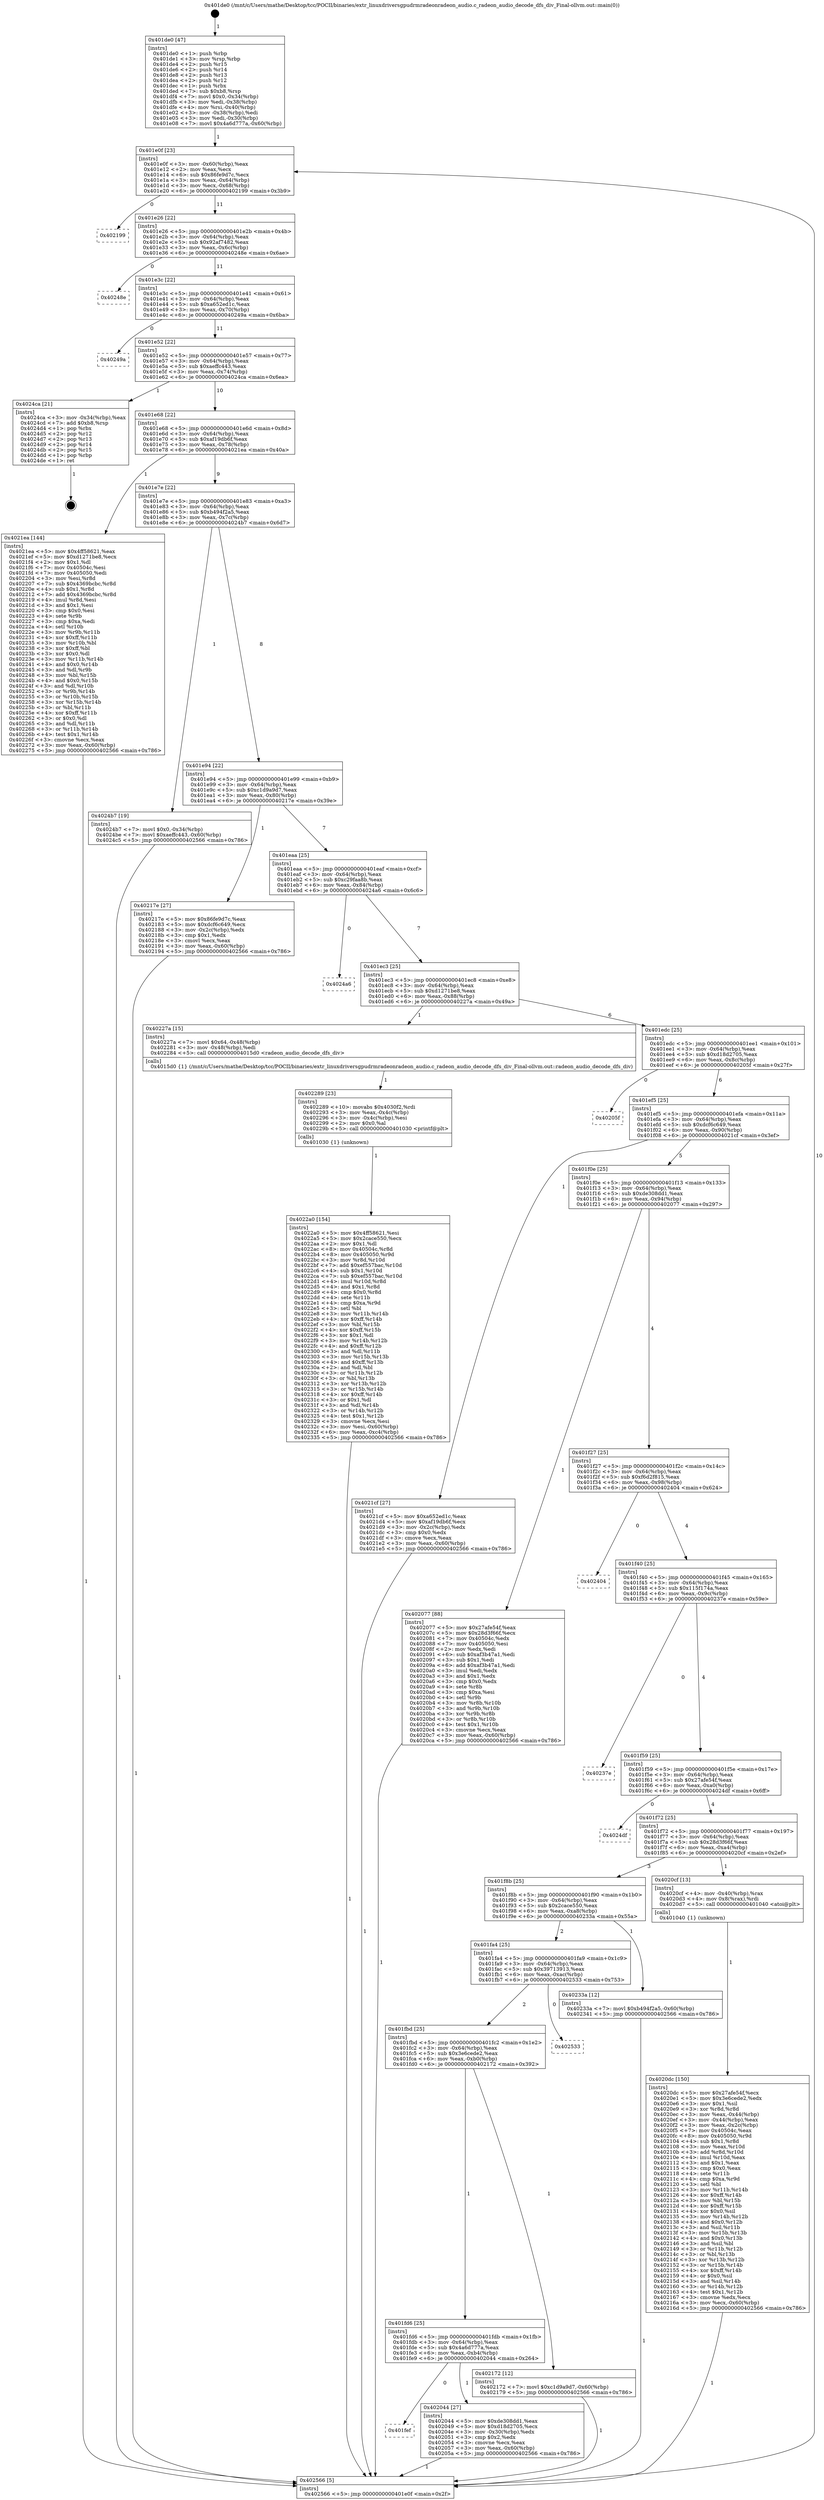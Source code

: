digraph "0x401de0" {
  label = "0x401de0 (/mnt/c/Users/mathe/Desktop/tcc/POCII/binaries/extr_linuxdriversgpudrmradeonradeon_audio.c_radeon_audio_decode_dfs_div_Final-ollvm.out::main(0))"
  labelloc = "t"
  node[shape=record]

  Entry [label="",width=0.3,height=0.3,shape=circle,fillcolor=black,style=filled]
  "0x401e0f" [label="{
     0x401e0f [23]\l
     | [instrs]\l
     &nbsp;&nbsp;0x401e0f \<+3\>: mov -0x60(%rbp),%eax\l
     &nbsp;&nbsp;0x401e12 \<+2\>: mov %eax,%ecx\l
     &nbsp;&nbsp;0x401e14 \<+6\>: sub $0x86fe9d7c,%ecx\l
     &nbsp;&nbsp;0x401e1a \<+3\>: mov %eax,-0x64(%rbp)\l
     &nbsp;&nbsp;0x401e1d \<+3\>: mov %ecx,-0x68(%rbp)\l
     &nbsp;&nbsp;0x401e20 \<+6\>: je 0000000000402199 \<main+0x3b9\>\l
  }"]
  "0x402199" [label="{
     0x402199\l
  }", style=dashed]
  "0x401e26" [label="{
     0x401e26 [22]\l
     | [instrs]\l
     &nbsp;&nbsp;0x401e26 \<+5\>: jmp 0000000000401e2b \<main+0x4b\>\l
     &nbsp;&nbsp;0x401e2b \<+3\>: mov -0x64(%rbp),%eax\l
     &nbsp;&nbsp;0x401e2e \<+5\>: sub $0x92af7482,%eax\l
     &nbsp;&nbsp;0x401e33 \<+3\>: mov %eax,-0x6c(%rbp)\l
     &nbsp;&nbsp;0x401e36 \<+6\>: je 000000000040248e \<main+0x6ae\>\l
  }"]
  Exit [label="",width=0.3,height=0.3,shape=circle,fillcolor=black,style=filled,peripheries=2]
  "0x40248e" [label="{
     0x40248e\l
  }", style=dashed]
  "0x401e3c" [label="{
     0x401e3c [22]\l
     | [instrs]\l
     &nbsp;&nbsp;0x401e3c \<+5\>: jmp 0000000000401e41 \<main+0x61\>\l
     &nbsp;&nbsp;0x401e41 \<+3\>: mov -0x64(%rbp),%eax\l
     &nbsp;&nbsp;0x401e44 \<+5\>: sub $0xa652ed1c,%eax\l
     &nbsp;&nbsp;0x401e49 \<+3\>: mov %eax,-0x70(%rbp)\l
     &nbsp;&nbsp;0x401e4c \<+6\>: je 000000000040249a \<main+0x6ba\>\l
  }"]
  "0x4022a0" [label="{
     0x4022a0 [154]\l
     | [instrs]\l
     &nbsp;&nbsp;0x4022a0 \<+5\>: mov $0x4ff58621,%esi\l
     &nbsp;&nbsp;0x4022a5 \<+5\>: mov $0x2cace550,%ecx\l
     &nbsp;&nbsp;0x4022aa \<+2\>: mov $0x1,%dl\l
     &nbsp;&nbsp;0x4022ac \<+8\>: mov 0x40504c,%r8d\l
     &nbsp;&nbsp;0x4022b4 \<+8\>: mov 0x405050,%r9d\l
     &nbsp;&nbsp;0x4022bc \<+3\>: mov %r8d,%r10d\l
     &nbsp;&nbsp;0x4022bf \<+7\>: add $0xef557bac,%r10d\l
     &nbsp;&nbsp;0x4022c6 \<+4\>: sub $0x1,%r10d\l
     &nbsp;&nbsp;0x4022ca \<+7\>: sub $0xef557bac,%r10d\l
     &nbsp;&nbsp;0x4022d1 \<+4\>: imul %r10d,%r8d\l
     &nbsp;&nbsp;0x4022d5 \<+4\>: and $0x1,%r8d\l
     &nbsp;&nbsp;0x4022d9 \<+4\>: cmp $0x0,%r8d\l
     &nbsp;&nbsp;0x4022dd \<+4\>: sete %r11b\l
     &nbsp;&nbsp;0x4022e1 \<+4\>: cmp $0xa,%r9d\l
     &nbsp;&nbsp;0x4022e5 \<+3\>: setl %bl\l
     &nbsp;&nbsp;0x4022e8 \<+3\>: mov %r11b,%r14b\l
     &nbsp;&nbsp;0x4022eb \<+4\>: xor $0xff,%r14b\l
     &nbsp;&nbsp;0x4022ef \<+3\>: mov %bl,%r15b\l
     &nbsp;&nbsp;0x4022f2 \<+4\>: xor $0xff,%r15b\l
     &nbsp;&nbsp;0x4022f6 \<+3\>: xor $0x1,%dl\l
     &nbsp;&nbsp;0x4022f9 \<+3\>: mov %r14b,%r12b\l
     &nbsp;&nbsp;0x4022fc \<+4\>: and $0xff,%r12b\l
     &nbsp;&nbsp;0x402300 \<+3\>: and %dl,%r11b\l
     &nbsp;&nbsp;0x402303 \<+3\>: mov %r15b,%r13b\l
     &nbsp;&nbsp;0x402306 \<+4\>: and $0xff,%r13b\l
     &nbsp;&nbsp;0x40230a \<+2\>: and %dl,%bl\l
     &nbsp;&nbsp;0x40230c \<+3\>: or %r11b,%r12b\l
     &nbsp;&nbsp;0x40230f \<+3\>: or %bl,%r13b\l
     &nbsp;&nbsp;0x402312 \<+3\>: xor %r13b,%r12b\l
     &nbsp;&nbsp;0x402315 \<+3\>: or %r15b,%r14b\l
     &nbsp;&nbsp;0x402318 \<+4\>: xor $0xff,%r14b\l
     &nbsp;&nbsp;0x40231c \<+3\>: or $0x1,%dl\l
     &nbsp;&nbsp;0x40231f \<+3\>: and %dl,%r14b\l
     &nbsp;&nbsp;0x402322 \<+3\>: or %r14b,%r12b\l
     &nbsp;&nbsp;0x402325 \<+4\>: test $0x1,%r12b\l
     &nbsp;&nbsp;0x402329 \<+3\>: cmovne %ecx,%esi\l
     &nbsp;&nbsp;0x40232c \<+3\>: mov %esi,-0x60(%rbp)\l
     &nbsp;&nbsp;0x40232f \<+6\>: mov %eax,-0xc4(%rbp)\l
     &nbsp;&nbsp;0x402335 \<+5\>: jmp 0000000000402566 \<main+0x786\>\l
  }"]
  "0x40249a" [label="{
     0x40249a\l
  }", style=dashed]
  "0x401e52" [label="{
     0x401e52 [22]\l
     | [instrs]\l
     &nbsp;&nbsp;0x401e52 \<+5\>: jmp 0000000000401e57 \<main+0x77\>\l
     &nbsp;&nbsp;0x401e57 \<+3\>: mov -0x64(%rbp),%eax\l
     &nbsp;&nbsp;0x401e5a \<+5\>: sub $0xaeffc443,%eax\l
     &nbsp;&nbsp;0x401e5f \<+3\>: mov %eax,-0x74(%rbp)\l
     &nbsp;&nbsp;0x401e62 \<+6\>: je 00000000004024ca \<main+0x6ea\>\l
  }"]
  "0x402289" [label="{
     0x402289 [23]\l
     | [instrs]\l
     &nbsp;&nbsp;0x402289 \<+10\>: movabs $0x4030f2,%rdi\l
     &nbsp;&nbsp;0x402293 \<+3\>: mov %eax,-0x4c(%rbp)\l
     &nbsp;&nbsp;0x402296 \<+3\>: mov -0x4c(%rbp),%esi\l
     &nbsp;&nbsp;0x402299 \<+2\>: mov $0x0,%al\l
     &nbsp;&nbsp;0x40229b \<+5\>: call 0000000000401030 \<printf@plt\>\l
     | [calls]\l
     &nbsp;&nbsp;0x401030 \{1\} (unknown)\l
  }"]
  "0x4024ca" [label="{
     0x4024ca [21]\l
     | [instrs]\l
     &nbsp;&nbsp;0x4024ca \<+3\>: mov -0x34(%rbp),%eax\l
     &nbsp;&nbsp;0x4024cd \<+7\>: add $0xb8,%rsp\l
     &nbsp;&nbsp;0x4024d4 \<+1\>: pop %rbx\l
     &nbsp;&nbsp;0x4024d5 \<+2\>: pop %r12\l
     &nbsp;&nbsp;0x4024d7 \<+2\>: pop %r13\l
     &nbsp;&nbsp;0x4024d9 \<+2\>: pop %r14\l
     &nbsp;&nbsp;0x4024db \<+2\>: pop %r15\l
     &nbsp;&nbsp;0x4024dd \<+1\>: pop %rbp\l
     &nbsp;&nbsp;0x4024de \<+1\>: ret\l
  }"]
  "0x401e68" [label="{
     0x401e68 [22]\l
     | [instrs]\l
     &nbsp;&nbsp;0x401e68 \<+5\>: jmp 0000000000401e6d \<main+0x8d\>\l
     &nbsp;&nbsp;0x401e6d \<+3\>: mov -0x64(%rbp),%eax\l
     &nbsp;&nbsp;0x401e70 \<+5\>: sub $0xaf19db6f,%eax\l
     &nbsp;&nbsp;0x401e75 \<+3\>: mov %eax,-0x78(%rbp)\l
     &nbsp;&nbsp;0x401e78 \<+6\>: je 00000000004021ea \<main+0x40a\>\l
  }"]
  "0x4020dc" [label="{
     0x4020dc [150]\l
     | [instrs]\l
     &nbsp;&nbsp;0x4020dc \<+5\>: mov $0x27afe54f,%ecx\l
     &nbsp;&nbsp;0x4020e1 \<+5\>: mov $0x3e6cede2,%edx\l
     &nbsp;&nbsp;0x4020e6 \<+3\>: mov $0x1,%sil\l
     &nbsp;&nbsp;0x4020e9 \<+3\>: xor %r8d,%r8d\l
     &nbsp;&nbsp;0x4020ec \<+3\>: mov %eax,-0x44(%rbp)\l
     &nbsp;&nbsp;0x4020ef \<+3\>: mov -0x44(%rbp),%eax\l
     &nbsp;&nbsp;0x4020f2 \<+3\>: mov %eax,-0x2c(%rbp)\l
     &nbsp;&nbsp;0x4020f5 \<+7\>: mov 0x40504c,%eax\l
     &nbsp;&nbsp;0x4020fc \<+8\>: mov 0x405050,%r9d\l
     &nbsp;&nbsp;0x402104 \<+4\>: sub $0x1,%r8d\l
     &nbsp;&nbsp;0x402108 \<+3\>: mov %eax,%r10d\l
     &nbsp;&nbsp;0x40210b \<+3\>: add %r8d,%r10d\l
     &nbsp;&nbsp;0x40210e \<+4\>: imul %r10d,%eax\l
     &nbsp;&nbsp;0x402112 \<+3\>: and $0x1,%eax\l
     &nbsp;&nbsp;0x402115 \<+3\>: cmp $0x0,%eax\l
     &nbsp;&nbsp;0x402118 \<+4\>: sete %r11b\l
     &nbsp;&nbsp;0x40211c \<+4\>: cmp $0xa,%r9d\l
     &nbsp;&nbsp;0x402120 \<+3\>: setl %bl\l
     &nbsp;&nbsp;0x402123 \<+3\>: mov %r11b,%r14b\l
     &nbsp;&nbsp;0x402126 \<+4\>: xor $0xff,%r14b\l
     &nbsp;&nbsp;0x40212a \<+3\>: mov %bl,%r15b\l
     &nbsp;&nbsp;0x40212d \<+4\>: xor $0xff,%r15b\l
     &nbsp;&nbsp;0x402131 \<+4\>: xor $0x0,%sil\l
     &nbsp;&nbsp;0x402135 \<+3\>: mov %r14b,%r12b\l
     &nbsp;&nbsp;0x402138 \<+4\>: and $0x0,%r12b\l
     &nbsp;&nbsp;0x40213c \<+3\>: and %sil,%r11b\l
     &nbsp;&nbsp;0x40213f \<+3\>: mov %r15b,%r13b\l
     &nbsp;&nbsp;0x402142 \<+4\>: and $0x0,%r13b\l
     &nbsp;&nbsp;0x402146 \<+3\>: and %sil,%bl\l
     &nbsp;&nbsp;0x402149 \<+3\>: or %r11b,%r12b\l
     &nbsp;&nbsp;0x40214c \<+3\>: or %bl,%r13b\l
     &nbsp;&nbsp;0x40214f \<+3\>: xor %r13b,%r12b\l
     &nbsp;&nbsp;0x402152 \<+3\>: or %r15b,%r14b\l
     &nbsp;&nbsp;0x402155 \<+4\>: xor $0xff,%r14b\l
     &nbsp;&nbsp;0x402159 \<+4\>: or $0x0,%sil\l
     &nbsp;&nbsp;0x40215d \<+3\>: and %sil,%r14b\l
     &nbsp;&nbsp;0x402160 \<+3\>: or %r14b,%r12b\l
     &nbsp;&nbsp;0x402163 \<+4\>: test $0x1,%r12b\l
     &nbsp;&nbsp;0x402167 \<+3\>: cmovne %edx,%ecx\l
     &nbsp;&nbsp;0x40216a \<+3\>: mov %ecx,-0x60(%rbp)\l
     &nbsp;&nbsp;0x40216d \<+5\>: jmp 0000000000402566 \<main+0x786\>\l
  }"]
  "0x4021ea" [label="{
     0x4021ea [144]\l
     | [instrs]\l
     &nbsp;&nbsp;0x4021ea \<+5\>: mov $0x4ff58621,%eax\l
     &nbsp;&nbsp;0x4021ef \<+5\>: mov $0xd1271be8,%ecx\l
     &nbsp;&nbsp;0x4021f4 \<+2\>: mov $0x1,%dl\l
     &nbsp;&nbsp;0x4021f6 \<+7\>: mov 0x40504c,%esi\l
     &nbsp;&nbsp;0x4021fd \<+7\>: mov 0x405050,%edi\l
     &nbsp;&nbsp;0x402204 \<+3\>: mov %esi,%r8d\l
     &nbsp;&nbsp;0x402207 \<+7\>: sub $0x4369bcbc,%r8d\l
     &nbsp;&nbsp;0x40220e \<+4\>: sub $0x1,%r8d\l
     &nbsp;&nbsp;0x402212 \<+7\>: add $0x4369bcbc,%r8d\l
     &nbsp;&nbsp;0x402219 \<+4\>: imul %r8d,%esi\l
     &nbsp;&nbsp;0x40221d \<+3\>: and $0x1,%esi\l
     &nbsp;&nbsp;0x402220 \<+3\>: cmp $0x0,%esi\l
     &nbsp;&nbsp;0x402223 \<+4\>: sete %r9b\l
     &nbsp;&nbsp;0x402227 \<+3\>: cmp $0xa,%edi\l
     &nbsp;&nbsp;0x40222a \<+4\>: setl %r10b\l
     &nbsp;&nbsp;0x40222e \<+3\>: mov %r9b,%r11b\l
     &nbsp;&nbsp;0x402231 \<+4\>: xor $0xff,%r11b\l
     &nbsp;&nbsp;0x402235 \<+3\>: mov %r10b,%bl\l
     &nbsp;&nbsp;0x402238 \<+3\>: xor $0xff,%bl\l
     &nbsp;&nbsp;0x40223b \<+3\>: xor $0x0,%dl\l
     &nbsp;&nbsp;0x40223e \<+3\>: mov %r11b,%r14b\l
     &nbsp;&nbsp;0x402241 \<+4\>: and $0x0,%r14b\l
     &nbsp;&nbsp;0x402245 \<+3\>: and %dl,%r9b\l
     &nbsp;&nbsp;0x402248 \<+3\>: mov %bl,%r15b\l
     &nbsp;&nbsp;0x40224b \<+4\>: and $0x0,%r15b\l
     &nbsp;&nbsp;0x40224f \<+3\>: and %dl,%r10b\l
     &nbsp;&nbsp;0x402252 \<+3\>: or %r9b,%r14b\l
     &nbsp;&nbsp;0x402255 \<+3\>: or %r10b,%r15b\l
     &nbsp;&nbsp;0x402258 \<+3\>: xor %r15b,%r14b\l
     &nbsp;&nbsp;0x40225b \<+3\>: or %bl,%r11b\l
     &nbsp;&nbsp;0x40225e \<+4\>: xor $0xff,%r11b\l
     &nbsp;&nbsp;0x402262 \<+3\>: or $0x0,%dl\l
     &nbsp;&nbsp;0x402265 \<+3\>: and %dl,%r11b\l
     &nbsp;&nbsp;0x402268 \<+3\>: or %r11b,%r14b\l
     &nbsp;&nbsp;0x40226b \<+4\>: test $0x1,%r14b\l
     &nbsp;&nbsp;0x40226f \<+3\>: cmovne %ecx,%eax\l
     &nbsp;&nbsp;0x402272 \<+3\>: mov %eax,-0x60(%rbp)\l
     &nbsp;&nbsp;0x402275 \<+5\>: jmp 0000000000402566 \<main+0x786\>\l
  }"]
  "0x401e7e" [label="{
     0x401e7e [22]\l
     | [instrs]\l
     &nbsp;&nbsp;0x401e7e \<+5\>: jmp 0000000000401e83 \<main+0xa3\>\l
     &nbsp;&nbsp;0x401e83 \<+3\>: mov -0x64(%rbp),%eax\l
     &nbsp;&nbsp;0x401e86 \<+5\>: sub $0xb494f2a5,%eax\l
     &nbsp;&nbsp;0x401e8b \<+3\>: mov %eax,-0x7c(%rbp)\l
     &nbsp;&nbsp;0x401e8e \<+6\>: je 00000000004024b7 \<main+0x6d7\>\l
  }"]
  "0x401de0" [label="{
     0x401de0 [47]\l
     | [instrs]\l
     &nbsp;&nbsp;0x401de0 \<+1\>: push %rbp\l
     &nbsp;&nbsp;0x401de1 \<+3\>: mov %rsp,%rbp\l
     &nbsp;&nbsp;0x401de4 \<+2\>: push %r15\l
     &nbsp;&nbsp;0x401de6 \<+2\>: push %r14\l
     &nbsp;&nbsp;0x401de8 \<+2\>: push %r13\l
     &nbsp;&nbsp;0x401dea \<+2\>: push %r12\l
     &nbsp;&nbsp;0x401dec \<+1\>: push %rbx\l
     &nbsp;&nbsp;0x401ded \<+7\>: sub $0xb8,%rsp\l
     &nbsp;&nbsp;0x401df4 \<+7\>: movl $0x0,-0x34(%rbp)\l
     &nbsp;&nbsp;0x401dfb \<+3\>: mov %edi,-0x38(%rbp)\l
     &nbsp;&nbsp;0x401dfe \<+4\>: mov %rsi,-0x40(%rbp)\l
     &nbsp;&nbsp;0x401e02 \<+3\>: mov -0x38(%rbp),%edi\l
     &nbsp;&nbsp;0x401e05 \<+3\>: mov %edi,-0x30(%rbp)\l
     &nbsp;&nbsp;0x401e08 \<+7\>: movl $0x4a6d777a,-0x60(%rbp)\l
  }"]
  "0x4024b7" [label="{
     0x4024b7 [19]\l
     | [instrs]\l
     &nbsp;&nbsp;0x4024b7 \<+7\>: movl $0x0,-0x34(%rbp)\l
     &nbsp;&nbsp;0x4024be \<+7\>: movl $0xaeffc443,-0x60(%rbp)\l
     &nbsp;&nbsp;0x4024c5 \<+5\>: jmp 0000000000402566 \<main+0x786\>\l
  }"]
  "0x401e94" [label="{
     0x401e94 [22]\l
     | [instrs]\l
     &nbsp;&nbsp;0x401e94 \<+5\>: jmp 0000000000401e99 \<main+0xb9\>\l
     &nbsp;&nbsp;0x401e99 \<+3\>: mov -0x64(%rbp),%eax\l
     &nbsp;&nbsp;0x401e9c \<+5\>: sub $0xc1d9a9d7,%eax\l
     &nbsp;&nbsp;0x401ea1 \<+3\>: mov %eax,-0x80(%rbp)\l
     &nbsp;&nbsp;0x401ea4 \<+6\>: je 000000000040217e \<main+0x39e\>\l
  }"]
  "0x402566" [label="{
     0x402566 [5]\l
     | [instrs]\l
     &nbsp;&nbsp;0x402566 \<+5\>: jmp 0000000000401e0f \<main+0x2f\>\l
  }"]
  "0x40217e" [label="{
     0x40217e [27]\l
     | [instrs]\l
     &nbsp;&nbsp;0x40217e \<+5\>: mov $0x86fe9d7c,%eax\l
     &nbsp;&nbsp;0x402183 \<+5\>: mov $0xdcf6c649,%ecx\l
     &nbsp;&nbsp;0x402188 \<+3\>: mov -0x2c(%rbp),%edx\l
     &nbsp;&nbsp;0x40218b \<+3\>: cmp $0x1,%edx\l
     &nbsp;&nbsp;0x40218e \<+3\>: cmovl %ecx,%eax\l
     &nbsp;&nbsp;0x402191 \<+3\>: mov %eax,-0x60(%rbp)\l
     &nbsp;&nbsp;0x402194 \<+5\>: jmp 0000000000402566 \<main+0x786\>\l
  }"]
  "0x401eaa" [label="{
     0x401eaa [25]\l
     | [instrs]\l
     &nbsp;&nbsp;0x401eaa \<+5\>: jmp 0000000000401eaf \<main+0xcf\>\l
     &nbsp;&nbsp;0x401eaf \<+3\>: mov -0x64(%rbp),%eax\l
     &nbsp;&nbsp;0x401eb2 \<+5\>: sub $0xc29faa8b,%eax\l
     &nbsp;&nbsp;0x401eb7 \<+6\>: mov %eax,-0x84(%rbp)\l
     &nbsp;&nbsp;0x401ebd \<+6\>: je 00000000004024a6 \<main+0x6c6\>\l
  }"]
  "0x401fef" [label="{
     0x401fef\l
  }", style=dashed]
  "0x4024a6" [label="{
     0x4024a6\l
  }", style=dashed]
  "0x401ec3" [label="{
     0x401ec3 [25]\l
     | [instrs]\l
     &nbsp;&nbsp;0x401ec3 \<+5\>: jmp 0000000000401ec8 \<main+0xe8\>\l
     &nbsp;&nbsp;0x401ec8 \<+3\>: mov -0x64(%rbp),%eax\l
     &nbsp;&nbsp;0x401ecb \<+5\>: sub $0xd1271be8,%eax\l
     &nbsp;&nbsp;0x401ed0 \<+6\>: mov %eax,-0x88(%rbp)\l
     &nbsp;&nbsp;0x401ed6 \<+6\>: je 000000000040227a \<main+0x49a\>\l
  }"]
  "0x402044" [label="{
     0x402044 [27]\l
     | [instrs]\l
     &nbsp;&nbsp;0x402044 \<+5\>: mov $0xde308dd1,%eax\l
     &nbsp;&nbsp;0x402049 \<+5\>: mov $0xd18d2705,%ecx\l
     &nbsp;&nbsp;0x40204e \<+3\>: mov -0x30(%rbp),%edx\l
     &nbsp;&nbsp;0x402051 \<+3\>: cmp $0x2,%edx\l
     &nbsp;&nbsp;0x402054 \<+3\>: cmovne %ecx,%eax\l
     &nbsp;&nbsp;0x402057 \<+3\>: mov %eax,-0x60(%rbp)\l
     &nbsp;&nbsp;0x40205a \<+5\>: jmp 0000000000402566 \<main+0x786\>\l
  }"]
  "0x40227a" [label="{
     0x40227a [15]\l
     | [instrs]\l
     &nbsp;&nbsp;0x40227a \<+7\>: movl $0x64,-0x48(%rbp)\l
     &nbsp;&nbsp;0x402281 \<+3\>: mov -0x48(%rbp),%edi\l
     &nbsp;&nbsp;0x402284 \<+5\>: call 00000000004015d0 \<radeon_audio_decode_dfs_div\>\l
     | [calls]\l
     &nbsp;&nbsp;0x4015d0 \{1\} (/mnt/c/Users/mathe/Desktop/tcc/POCII/binaries/extr_linuxdriversgpudrmradeonradeon_audio.c_radeon_audio_decode_dfs_div_Final-ollvm.out::radeon_audio_decode_dfs_div)\l
  }"]
  "0x401edc" [label="{
     0x401edc [25]\l
     | [instrs]\l
     &nbsp;&nbsp;0x401edc \<+5\>: jmp 0000000000401ee1 \<main+0x101\>\l
     &nbsp;&nbsp;0x401ee1 \<+3\>: mov -0x64(%rbp),%eax\l
     &nbsp;&nbsp;0x401ee4 \<+5\>: sub $0xd18d2705,%eax\l
     &nbsp;&nbsp;0x401ee9 \<+6\>: mov %eax,-0x8c(%rbp)\l
     &nbsp;&nbsp;0x401eef \<+6\>: je 000000000040205f \<main+0x27f\>\l
  }"]
  "0x401fd6" [label="{
     0x401fd6 [25]\l
     | [instrs]\l
     &nbsp;&nbsp;0x401fd6 \<+5\>: jmp 0000000000401fdb \<main+0x1fb\>\l
     &nbsp;&nbsp;0x401fdb \<+3\>: mov -0x64(%rbp),%eax\l
     &nbsp;&nbsp;0x401fde \<+5\>: sub $0x4a6d777a,%eax\l
     &nbsp;&nbsp;0x401fe3 \<+6\>: mov %eax,-0xb4(%rbp)\l
     &nbsp;&nbsp;0x401fe9 \<+6\>: je 0000000000402044 \<main+0x264\>\l
  }"]
  "0x40205f" [label="{
     0x40205f\l
  }", style=dashed]
  "0x401ef5" [label="{
     0x401ef5 [25]\l
     | [instrs]\l
     &nbsp;&nbsp;0x401ef5 \<+5\>: jmp 0000000000401efa \<main+0x11a\>\l
     &nbsp;&nbsp;0x401efa \<+3\>: mov -0x64(%rbp),%eax\l
     &nbsp;&nbsp;0x401efd \<+5\>: sub $0xdcf6c649,%eax\l
     &nbsp;&nbsp;0x401f02 \<+6\>: mov %eax,-0x90(%rbp)\l
     &nbsp;&nbsp;0x401f08 \<+6\>: je 00000000004021cf \<main+0x3ef\>\l
  }"]
  "0x402172" [label="{
     0x402172 [12]\l
     | [instrs]\l
     &nbsp;&nbsp;0x402172 \<+7\>: movl $0xc1d9a9d7,-0x60(%rbp)\l
     &nbsp;&nbsp;0x402179 \<+5\>: jmp 0000000000402566 \<main+0x786\>\l
  }"]
  "0x4021cf" [label="{
     0x4021cf [27]\l
     | [instrs]\l
     &nbsp;&nbsp;0x4021cf \<+5\>: mov $0xa652ed1c,%eax\l
     &nbsp;&nbsp;0x4021d4 \<+5\>: mov $0xaf19db6f,%ecx\l
     &nbsp;&nbsp;0x4021d9 \<+3\>: mov -0x2c(%rbp),%edx\l
     &nbsp;&nbsp;0x4021dc \<+3\>: cmp $0x0,%edx\l
     &nbsp;&nbsp;0x4021df \<+3\>: cmove %ecx,%eax\l
     &nbsp;&nbsp;0x4021e2 \<+3\>: mov %eax,-0x60(%rbp)\l
     &nbsp;&nbsp;0x4021e5 \<+5\>: jmp 0000000000402566 \<main+0x786\>\l
  }"]
  "0x401f0e" [label="{
     0x401f0e [25]\l
     | [instrs]\l
     &nbsp;&nbsp;0x401f0e \<+5\>: jmp 0000000000401f13 \<main+0x133\>\l
     &nbsp;&nbsp;0x401f13 \<+3\>: mov -0x64(%rbp),%eax\l
     &nbsp;&nbsp;0x401f16 \<+5\>: sub $0xde308dd1,%eax\l
     &nbsp;&nbsp;0x401f1b \<+6\>: mov %eax,-0x94(%rbp)\l
     &nbsp;&nbsp;0x401f21 \<+6\>: je 0000000000402077 \<main+0x297\>\l
  }"]
  "0x401fbd" [label="{
     0x401fbd [25]\l
     | [instrs]\l
     &nbsp;&nbsp;0x401fbd \<+5\>: jmp 0000000000401fc2 \<main+0x1e2\>\l
     &nbsp;&nbsp;0x401fc2 \<+3\>: mov -0x64(%rbp),%eax\l
     &nbsp;&nbsp;0x401fc5 \<+5\>: sub $0x3e6cede2,%eax\l
     &nbsp;&nbsp;0x401fca \<+6\>: mov %eax,-0xb0(%rbp)\l
     &nbsp;&nbsp;0x401fd0 \<+6\>: je 0000000000402172 \<main+0x392\>\l
  }"]
  "0x402077" [label="{
     0x402077 [88]\l
     | [instrs]\l
     &nbsp;&nbsp;0x402077 \<+5\>: mov $0x27afe54f,%eax\l
     &nbsp;&nbsp;0x40207c \<+5\>: mov $0x28d3f66f,%ecx\l
     &nbsp;&nbsp;0x402081 \<+7\>: mov 0x40504c,%edx\l
     &nbsp;&nbsp;0x402088 \<+7\>: mov 0x405050,%esi\l
     &nbsp;&nbsp;0x40208f \<+2\>: mov %edx,%edi\l
     &nbsp;&nbsp;0x402091 \<+6\>: sub $0xaf3b47a1,%edi\l
     &nbsp;&nbsp;0x402097 \<+3\>: sub $0x1,%edi\l
     &nbsp;&nbsp;0x40209a \<+6\>: add $0xaf3b47a1,%edi\l
     &nbsp;&nbsp;0x4020a0 \<+3\>: imul %edi,%edx\l
     &nbsp;&nbsp;0x4020a3 \<+3\>: and $0x1,%edx\l
     &nbsp;&nbsp;0x4020a6 \<+3\>: cmp $0x0,%edx\l
     &nbsp;&nbsp;0x4020a9 \<+4\>: sete %r8b\l
     &nbsp;&nbsp;0x4020ad \<+3\>: cmp $0xa,%esi\l
     &nbsp;&nbsp;0x4020b0 \<+4\>: setl %r9b\l
     &nbsp;&nbsp;0x4020b4 \<+3\>: mov %r8b,%r10b\l
     &nbsp;&nbsp;0x4020b7 \<+3\>: and %r9b,%r10b\l
     &nbsp;&nbsp;0x4020ba \<+3\>: xor %r9b,%r8b\l
     &nbsp;&nbsp;0x4020bd \<+3\>: or %r8b,%r10b\l
     &nbsp;&nbsp;0x4020c0 \<+4\>: test $0x1,%r10b\l
     &nbsp;&nbsp;0x4020c4 \<+3\>: cmovne %ecx,%eax\l
     &nbsp;&nbsp;0x4020c7 \<+3\>: mov %eax,-0x60(%rbp)\l
     &nbsp;&nbsp;0x4020ca \<+5\>: jmp 0000000000402566 \<main+0x786\>\l
  }"]
  "0x401f27" [label="{
     0x401f27 [25]\l
     | [instrs]\l
     &nbsp;&nbsp;0x401f27 \<+5\>: jmp 0000000000401f2c \<main+0x14c\>\l
     &nbsp;&nbsp;0x401f2c \<+3\>: mov -0x64(%rbp),%eax\l
     &nbsp;&nbsp;0x401f2f \<+5\>: sub $0xf6d2f815,%eax\l
     &nbsp;&nbsp;0x401f34 \<+6\>: mov %eax,-0x98(%rbp)\l
     &nbsp;&nbsp;0x401f3a \<+6\>: je 0000000000402404 \<main+0x624\>\l
  }"]
  "0x402533" [label="{
     0x402533\l
  }", style=dashed]
  "0x402404" [label="{
     0x402404\l
  }", style=dashed]
  "0x401f40" [label="{
     0x401f40 [25]\l
     | [instrs]\l
     &nbsp;&nbsp;0x401f40 \<+5\>: jmp 0000000000401f45 \<main+0x165\>\l
     &nbsp;&nbsp;0x401f45 \<+3\>: mov -0x64(%rbp),%eax\l
     &nbsp;&nbsp;0x401f48 \<+5\>: sub $0x115f174a,%eax\l
     &nbsp;&nbsp;0x401f4d \<+6\>: mov %eax,-0x9c(%rbp)\l
     &nbsp;&nbsp;0x401f53 \<+6\>: je 000000000040237e \<main+0x59e\>\l
  }"]
  "0x401fa4" [label="{
     0x401fa4 [25]\l
     | [instrs]\l
     &nbsp;&nbsp;0x401fa4 \<+5\>: jmp 0000000000401fa9 \<main+0x1c9\>\l
     &nbsp;&nbsp;0x401fa9 \<+3\>: mov -0x64(%rbp),%eax\l
     &nbsp;&nbsp;0x401fac \<+5\>: sub $0x39713913,%eax\l
     &nbsp;&nbsp;0x401fb1 \<+6\>: mov %eax,-0xac(%rbp)\l
     &nbsp;&nbsp;0x401fb7 \<+6\>: je 0000000000402533 \<main+0x753\>\l
  }"]
  "0x40237e" [label="{
     0x40237e\l
  }", style=dashed]
  "0x401f59" [label="{
     0x401f59 [25]\l
     | [instrs]\l
     &nbsp;&nbsp;0x401f59 \<+5\>: jmp 0000000000401f5e \<main+0x17e\>\l
     &nbsp;&nbsp;0x401f5e \<+3\>: mov -0x64(%rbp),%eax\l
     &nbsp;&nbsp;0x401f61 \<+5\>: sub $0x27afe54f,%eax\l
     &nbsp;&nbsp;0x401f66 \<+6\>: mov %eax,-0xa0(%rbp)\l
     &nbsp;&nbsp;0x401f6c \<+6\>: je 00000000004024df \<main+0x6ff\>\l
  }"]
  "0x40233a" [label="{
     0x40233a [12]\l
     | [instrs]\l
     &nbsp;&nbsp;0x40233a \<+7\>: movl $0xb494f2a5,-0x60(%rbp)\l
     &nbsp;&nbsp;0x402341 \<+5\>: jmp 0000000000402566 \<main+0x786\>\l
  }"]
  "0x4024df" [label="{
     0x4024df\l
  }", style=dashed]
  "0x401f72" [label="{
     0x401f72 [25]\l
     | [instrs]\l
     &nbsp;&nbsp;0x401f72 \<+5\>: jmp 0000000000401f77 \<main+0x197\>\l
     &nbsp;&nbsp;0x401f77 \<+3\>: mov -0x64(%rbp),%eax\l
     &nbsp;&nbsp;0x401f7a \<+5\>: sub $0x28d3f66f,%eax\l
     &nbsp;&nbsp;0x401f7f \<+6\>: mov %eax,-0xa4(%rbp)\l
     &nbsp;&nbsp;0x401f85 \<+6\>: je 00000000004020cf \<main+0x2ef\>\l
  }"]
  "0x401f8b" [label="{
     0x401f8b [25]\l
     | [instrs]\l
     &nbsp;&nbsp;0x401f8b \<+5\>: jmp 0000000000401f90 \<main+0x1b0\>\l
     &nbsp;&nbsp;0x401f90 \<+3\>: mov -0x64(%rbp),%eax\l
     &nbsp;&nbsp;0x401f93 \<+5\>: sub $0x2cace550,%eax\l
     &nbsp;&nbsp;0x401f98 \<+6\>: mov %eax,-0xa8(%rbp)\l
     &nbsp;&nbsp;0x401f9e \<+6\>: je 000000000040233a \<main+0x55a\>\l
  }"]
  "0x4020cf" [label="{
     0x4020cf [13]\l
     | [instrs]\l
     &nbsp;&nbsp;0x4020cf \<+4\>: mov -0x40(%rbp),%rax\l
     &nbsp;&nbsp;0x4020d3 \<+4\>: mov 0x8(%rax),%rdi\l
     &nbsp;&nbsp;0x4020d7 \<+5\>: call 0000000000401040 \<atoi@plt\>\l
     | [calls]\l
     &nbsp;&nbsp;0x401040 \{1\} (unknown)\l
  }"]
  Entry -> "0x401de0" [label=" 1"]
  "0x401e0f" -> "0x402199" [label=" 0"]
  "0x401e0f" -> "0x401e26" [label=" 11"]
  "0x4024ca" -> Exit [label=" 1"]
  "0x401e26" -> "0x40248e" [label=" 0"]
  "0x401e26" -> "0x401e3c" [label=" 11"]
  "0x4024b7" -> "0x402566" [label=" 1"]
  "0x401e3c" -> "0x40249a" [label=" 0"]
  "0x401e3c" -> "0x401e52" [label=" 11"]
  "0x40233a" -> "0x402566" [label=" 1"]
  "0x401e52" -> "0x4024ca" [label=" 1"]
  "0x401e52" -> "0x401e68" [label=" 10"]
  "0x4022a0" -> "0x402566" [label=" 1"]
  "0x401e68" -> "0x4021ea" [label=" 1"]
  "0x401e68" -> "0x401e7e" [label=" 9"]
  "0x402289" -> "0x4022a0" [label=" 1"]
  "0x401e7e" -> "0x4024b7" [label=" 1"]
  "0x401e7e" -> "0x401e94" [label=" 8"]
  "0x40227a" -> "0x402289" [label=" 1"]
  "0x401e94" -> "0x40217e" [label=" 1"]
  "0x401e94" -> "0x401eaa" [label=" 7"]
  "0x4021ea" -> "0x402566" [label=" 1"]
  "0x401eaa" -> "0x4024a6" [label=" 0"]
  "0x401eaa" -> "0x401ec3" [label=" 7"]
  "0x4021cf" -> "0x402566" [label=" 1"]
  "0x401ec3" -> "0x40227a" [label=" 1"]
  "0x401ec3" -> "0x401edc" [label=" 6"]
  "0x40217e" -> "0x402566" [label=" 1"]
  "0x401edc" -> "0x40205f" [label=" 0"]
  "0x401edc" -> "0x401ef5" [label=" 6"]
  "0x4020dc" -> "0x402566" [label=" 1"]
  "0x401ef5" -> "0x4021cf" [label=" 1"]
  "0x401ef5" -> "0x401f0e" [label=" 5"]
  "0x4020cf" -> "0x4020dc" [label=" 1"]
  "0x401f0e" -> "0x402077" [label=" 1"]
  "0x401f0e" -> "0x401f27" [label=" 4"]
  "0x402566" -> "0x401e0f" [label=" 10"]
  "0x401f27" -> "0x402404" [label=" 0"]
  "0x401f27" -> "0x401f40" [label=" 4"]
  "0x401de0" -> "0x401e0f" [label=" 1"]
  "0x401f40" -> "0x40237e" [label=" 0"]
  "0x401f40" -> "0x401f59" [label=" 4"]
  "0x401fd6" -> "0x401fef" [label=" 0"]
  "0x401f59" -> "0x4024df" [label=" 0"]
  "0x401f59" -> "0x401f72" [label=" 4"]
  "0x401fd6" -> "0x402044" [label=" 1"]
  "0x401f72" -> "0x4020cf" [label=" 1"]
  "0x401f72" -> "0x401f8b" [label=" 3"]
  "0x402172" -> "0x402566" [label=" 1"]
  "0x401f8b" -> "0x40233a" [label=" 1"]
  "0x401f8b" -> "0x401fa4" [label=" 2"]
  "0x402044" -> "0x402566" [label=" 1"]
  "0x401fa4" -> "0x402533" [label=" 0"]
  "0x401fa4" -> "0x401fbd" [label=" 2"]
  "0x402077" -> "0x402566" [label=" 1"]
  "0x401fbd" -> "0x402172" [label=" 1"]
  "0x401fbd" -> "0x401fd6" [label=" 1"]
}
